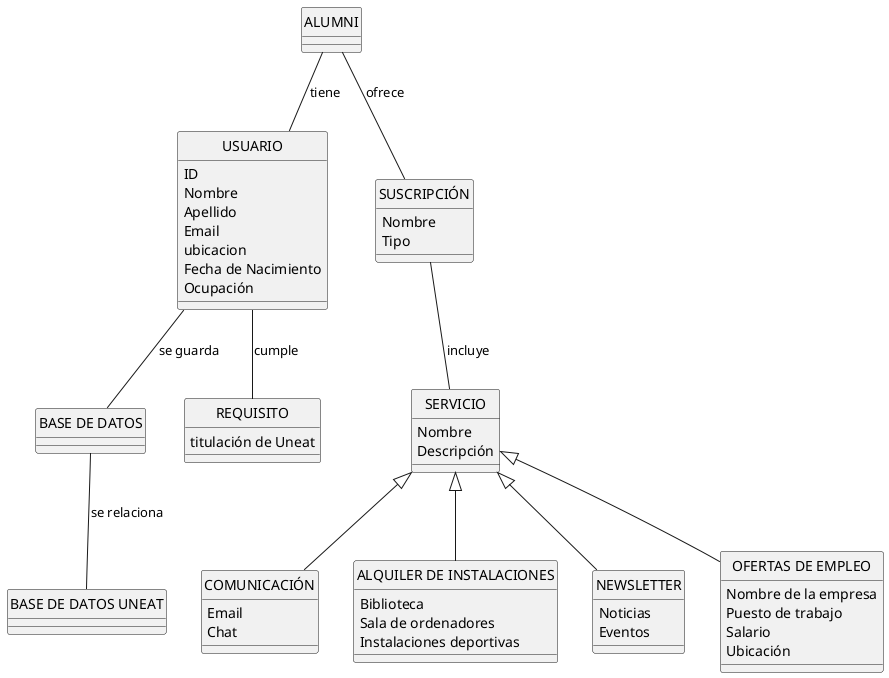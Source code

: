@startuml AlumniModel

'!theme amiga
skinparam defaultFontName Arial
hide circle

class ALUMNI {}

class USUARIO 
{
    ID
    Nombre 
    Apellido 
    Email 
    ubicacion 
    Fecha de Nacimiento
    Ocupación
}

class "BASE DE DATOS" {}

class "BASE DE DATOS UNEAT" {}

class REQUISITO 
{
    titulación de Uneat
}

class SUSCRIPCIÓN
{
    Nombre 
    Tipo
}

class SERVICIO 
{
    Nombre 
    Descripción 
}

class COMUNICACIÓN 
{
    Email
    Chat
}

class "ALQUILER DE INSTALACIONES" 
{
    Biblioteca
    Sala de ordenadores
    Instalaciones deportivas
}

class NEWSLETTER 
{
    Noticias
    Eventos
}

class "OFERTAS DE EMPLEO" 
{
    Nombre de la empresa
    Puesto de trabajo
    Salario
    Ubicación
}

ALUMNI -- USUARIO : tiene
ALUMNI -- SUSCRIPCIÓN : ofrece
SUSCRIPCIÓN -- SERVICIO : incluye
USUARIO -- REQUISITO : cumple
USUARIO -- "BASE DE DATOS" : se guarda
"BASE DE DATOS" -- "BASE DE DATOS UNEAT" : se relaciona

SERVICIO <|-- "COMUNICACIÓN"
SERVICIO <|-- "ALQUILER DE INSTALACIONES"
SERVICIO <|-- "NEWSLETTER"
SERVICIO <|-- "OFERTAS DE EMPLEO"

@enduml
